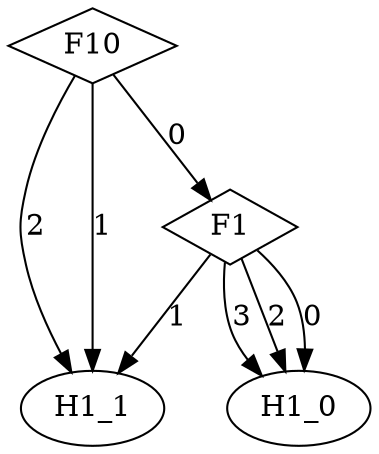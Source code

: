 digraph {
node [label=H1_0,style=""] H1_0
node [label=H1_0,style=""] H1_0
node [label=H1_1,style=""] H1_1
node [label=H1_0,style=""] H1_0
node [label=H1_1,style=""] H1_1
node [label=H1_1,style=""] H1_1
node [label=F1,shape="diamond",style=""] 1
node [label=F10,shape="diamond",style=""] 0

1 -> H1_0 [label="3"]
1 -> H1_0 [label="2"]
1 -> H1_1 [label="1"]
1 -> H1_0 [label="0"]
0 -> H1_1 [label="2"]
0 -> H1_1 [label="1"]
0 -> 1 [label="0"]
}